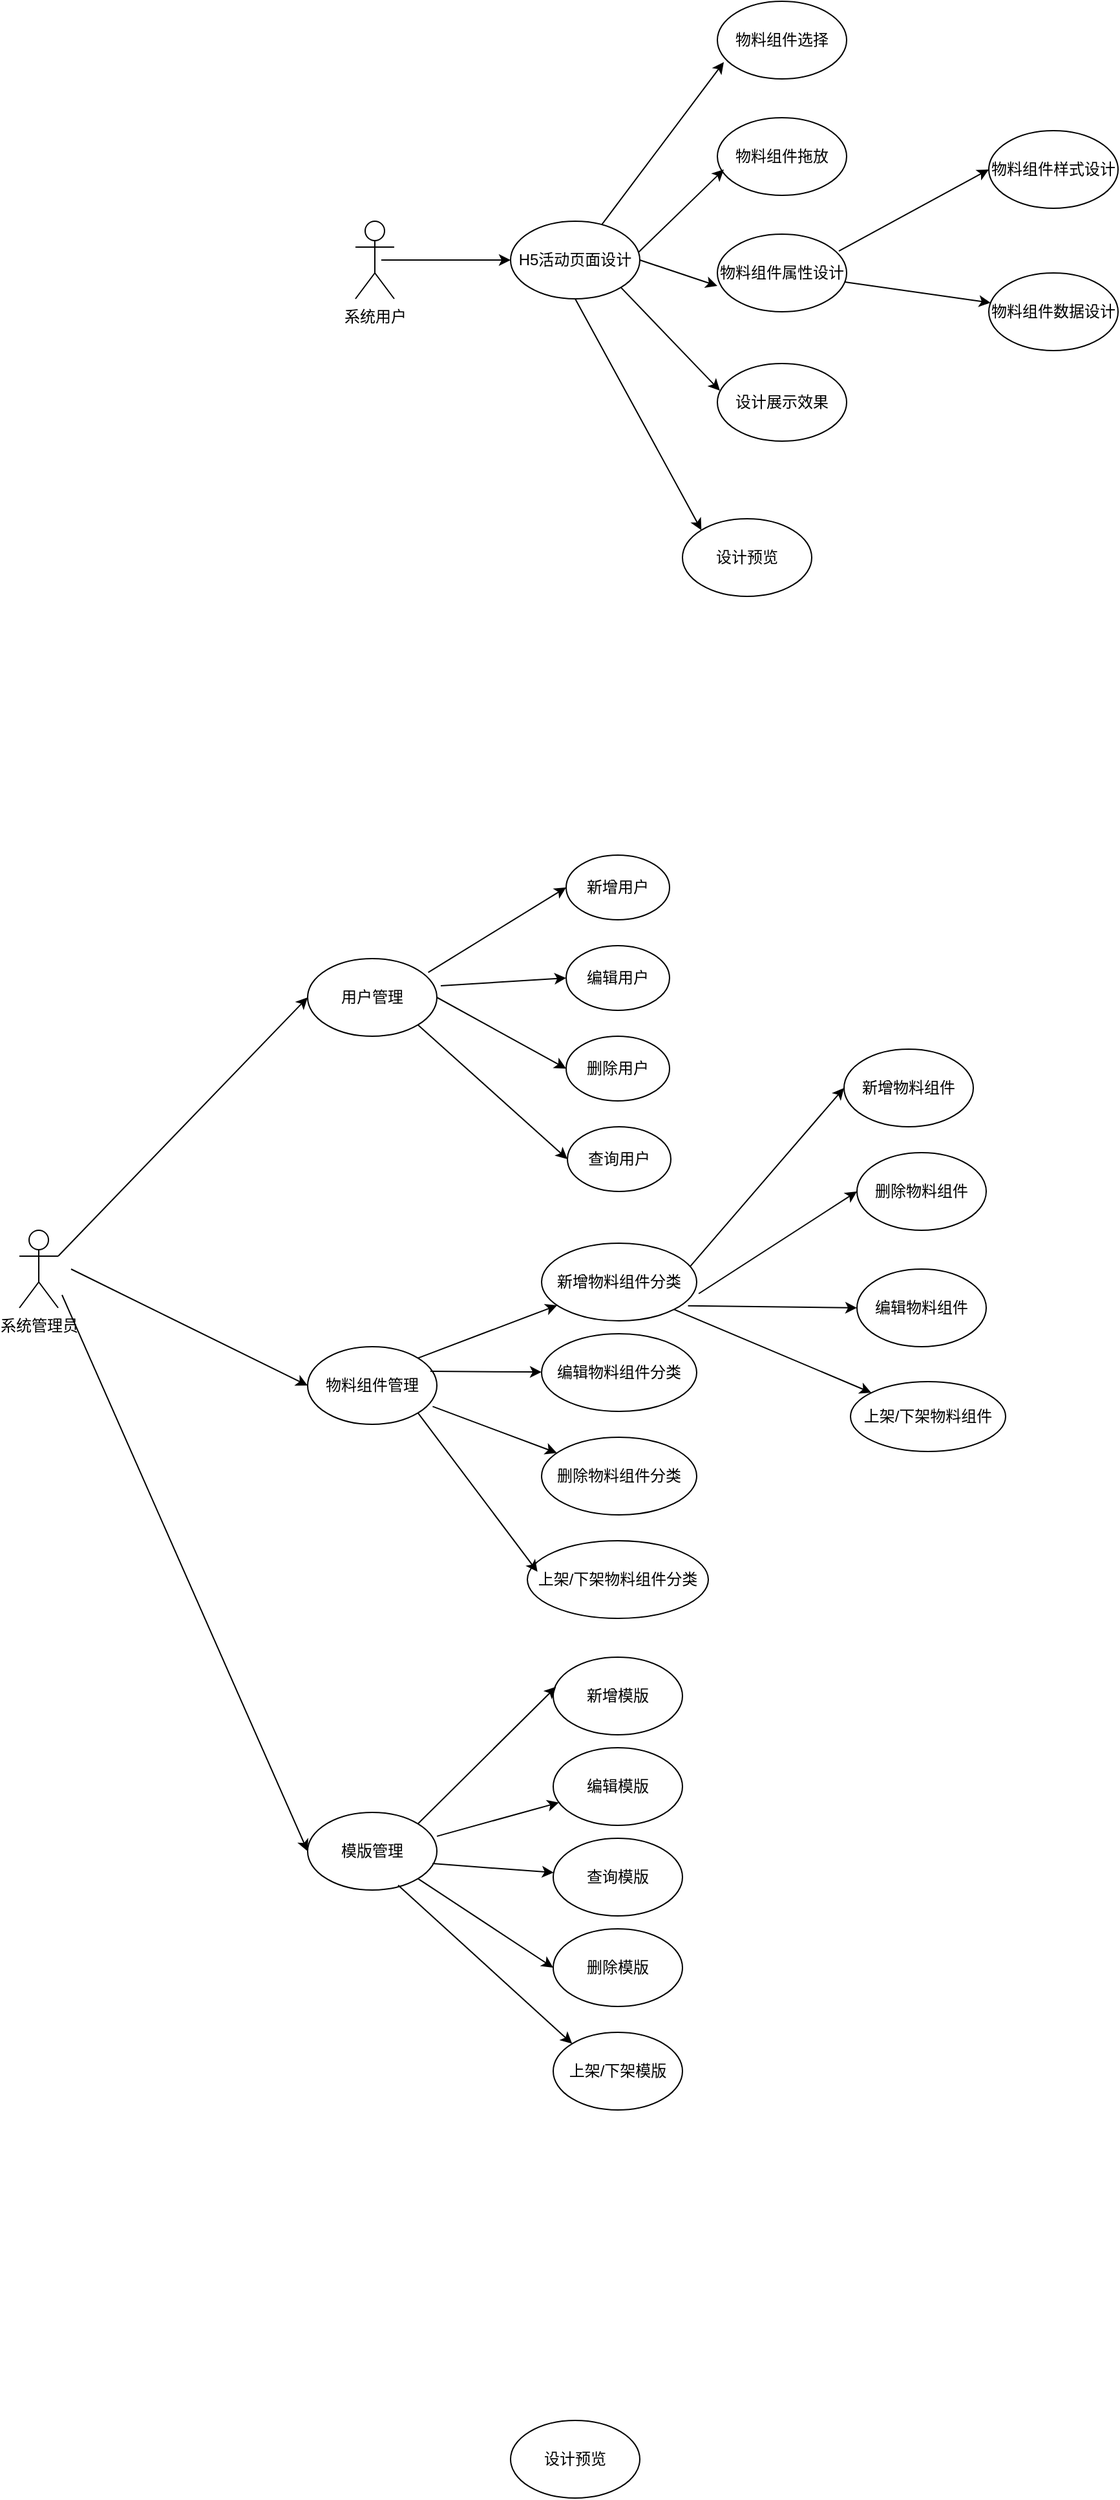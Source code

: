 <mxfile version="24.0.2" type="github">
  <diagram name="第 1 页" id="UfLxvblgIJy8vMbKWED6">
    <mxGraphModel dx="2385" dy="1515" grid="1" gridSize="10" guides="1" tooltips="1" connect="1" arrows="1" fold="1" page="1" pageScale="1" pageWidth="827" pageHeight="1169" math="0" shadow="0">
      <root>
        <mxCell id="0" />
        <mxCell id="1" parent="0" />
        <mxCell id="FUP7pOMWp7u6DeQBiji9-1" value="系统用户&lt;br&gt;" style="shape=umlActor;verticalLabelPosition=bottom;verticalAlign=top;html=1;outlineConnect=0;" vertex="1" parent="1">
          <mxGeometry x="1040" y="1140" width="30" height="60" as="geometry" />
        </mxCell>
        <mxCell id="FUP7pOMWp7u6DeQBiji9-2" value="H5活动页面设计" style="ellipse;whiteSpace=wrap;html=1;" vertex="1" parent="1">
          <mxGeometry x="1160" y="1140" width="100" height="60" as="geometry" />
        </mxCell>
        <mxCell id="FUP7pOMWp7u6DeQBiji9-3" value="" style="endArrow=classic;html=1;rounded=0;" edge="1" parent="1" target="FUP7pOMWp7u6DeQBiji9-2">
          <mxGeometry width="50" height="50" relative="1" as="geometry">
            <mxPoint x="1060" y="1170" as="sourcePoint" />
            <mxPoint x="1241" y="1090" as="targetPoint" />
          </mxGeometry>
        </mxCell>
        <mxCell id="FUP7pOMWp7u6DeQBiji9-4" value="物料组件选择" style="ellipse;whiteSpace=wrap;html=1;" vertex="1" parent="1">
          <mxGeometry x="1320" y="970" width="100" height="60" as="geometry" />
        </mxCell>
        <mxCell id="FUP7pOMWp7u6DeQBiji9-5" value="物料组件拖放" style="ellipse;whiteSpace=wrap;html=1;" vertex="1" parent="1">
          <mxGeometry x="1320" y="1060" width="100" height="60" as="geometry" />
        </mxCell>
        <mxCell id="FUP7pOMWp7u6DeQBiji9-6" value="设计展示效果" style="ellipse;whiteSpace=wrap;html=1;" vertex="1" parent="1">
          <mxGeometry x="1320" y="1250" width="100" height="60" as="geometry" />
        </mxCell>
        <mxCell id="FUP7pOMWp7u6DeQBiji9-7" value="物料组件属性设计" style="ellipse;whiteSpace=wrap;html=1;" vertex="1" parent="1">
          <mxGeometry x="1320" y="1150" width="100" height="60" as="geometry" />
        </mxCell>
        <mxCell id="FUP7pOMWp7u6DeQBiji9-8" value="设计预览" style="ellipse;whiteSpace=wrap;html=1;" vertex="1" parent="1">
          <mxGeometry x="1293" y="1370" width="100" height="60" as="geometry" />
        </mxCell>
        <mxCell id="FUP7pOMWp7u6DeQBiji9-9" value="物料组件样式设计" style="ellipse;whiteSpace=wrap;html=1;" vertex="1" parent="1">
          <mxGeometry x="1530" y="1070" width="100" height="60" as="geometry" />
        </mxCell>
        <mxCell id="FUP7pOMWp7u6DeQBiji9-10" value="物料组件数据设计" style="ellipse;whiteSpace=wrap;html=1;" vertex="1" parent="1">
          <mxGeometry x="1530" y="1180" width="100" height="60" as="geometry" />
        </mxCell>
        <mxCell id="FUP7pOMWp7u6DeQBiji9-11" value="" style="endArrow=classic;html=1;rounded=0;entryX=0.05;entryY=0.783;entryDx=0;entryDy=0;entryPerimeter=0;" edge="1" parent="1" source="FUP7pOMWp7u6DeQBiji9-2" target="FUP7pOMWp7u6DeQBiji9-4">
          <mxGeometry width="50" height="50" relative="1" as="geometry">
            <mxPoint x="1270" y="1240" as="sourcePoint" />
            <mxPoint x="1320" y="1190" as="targetPoint" />
          </mxGeometry>
        </mxCell>
        <mxCell id="FUP7pOMWp7u6DeQBiji9-12" value="" style="endArrow=classic;html=1;rounded=0;exitX=1;exitY=1;exitDx=0;exitDy=0;entryX=0.02;entryY=0.35;entryDx=0;entryDy=0;entryPerimeter=0;" edge="1" parent="1" source="FUP7pOMWp7u6DeQBiji9-2" target="FUP7pOMWp7u6DeQBiji9-6">
          <mxGeometry width="50" height="50" relative="1" as="geometry">
            <mxPoint x="1270" y="1240" as="sourcePoint" />
            <mxPoint x="1320" y="1190" as="targetPoint" />
          </mxGeometry>
        </mxCell>
        <mxCell id="FUP7pOMWp7u6DeQBiji9-13" value="" style="endArrow=classic;html=1;rounded=0;exitX=1;exitY=0.5;exitDx=0;exitDy=0;" edge="1" parent="1" source="FUP7pOMWp7u6DeQBiji9-2">
          <mxGeometry width="50" height="50" relative="1" as="geometry">
            <mxPoint x="1270" y="1240" as="sourcePoint" />
            <mxPoint x="1320" y="1190" as="targetPoint" />
          </mxGeometry>
        </mxCell>
        <mxCell id="FUP7pOMWp7u6DeQBiji9-14" value="" style="endArrow=classic;html=1;rounded=0;exitX=0.99;exitY=0.4;exitDx=0;exitDy=0;exitPerimeter=0;entryX=0.05;entryY=0.667;entryDx=0;entryDy=0;entryPerimeter=0;" edge="1" parent="1" source="FUP7pOMWp7u6DeQBiji9-2" target="FUP7pOMWp7u6DeQBiji9-5">
          <mxGeometry width="50" height="50" relative="1" as="geometry">
            <mxPoint x="1270" y="1240" as="sourcePoint" />
            <mxPoint x="1320" y="1190" as="targetPoint" />
          </mxGeometry>
        </mxCell>
        <mxCell id="FUP7pOMWp7u6DeQBiji9-15" value="" style="endArrow=classic;html=1;rounded=0;exitX=0.5;exitY=1;exitDx=0;exitDy=0;entryX=0;entryY=0;entryDx=0;entryDy=0;" edge="1" parent="1" source="FUP7pOMWp7u6DeQBiji9-2" target="FUP7pOMWp7u6DeQBiji9-8">
          <mxGeometry width="50" height="50" relative="1" as="geometry">
            <mxPoint x="1270" y="1240" as="sourcePoint" />
            <mxPoint x="1310" y="1360" as="targetPoint" />
          </mxGeometry>
        </mxCell>
        <mxCell id="FUP7pOMWp7u6DeQBiji9-16" value="" style="endArrow=classic;html=1;rounded=0;entryX=0;entryY=0.5;entryDx=0;entryDy=0;exitX=0.94;exitY=0.217;exitDx=0;exitDy=0;exitPerimeter=0;" edge="1" parent="1" source="FUP7pOMWp7u6DeQBiji9-7" target="FUP7pOMWp7u6DeQBiji9-9">
          <mxGeometry width="50" height="50" relative="1" as="geometry">
            <mxPoint x="1270" y="1240" as="sourcePoint" />
            <mxPoint x="1320" y="1190" as="targetPoint" />
          </mxGeometry>
        </mxCell>
        <mxCell id="FUP7pOMWp7u6DeQBiji9-17" value="" style="endArrow=classic;html=1;rounded=0;" edge="1" parent="1" source="FUP7pOMWp7u6DeQBiji9-7" target="FUP7pOMWp7u6DeQBiji9-10">
          <mxGeometry width="50" height="50" relative="1" as="geometry">
            <mxPoint x="1270" y="1240" as="sourcePoint" />
            <mxPoint x="1320" y="1190" as="targetPoint" />
          </mxGeometry>
        </mxCell>
        <mxCell id="FUP7pOMWp7u6DeQBiji9-33" value="系统管理员" style="shape=umlActor;verticalLabelPosition=bottom;verticalAlign=top;html=1;outlineConnect=0;" vertex="1" parent="1">
          <mxGeometry x="780" y="1920" width="30" height="60" as="geometry" />
        </mxCell>
        <mxCell id="FUP7pOMWp7u6DeQBiji9-35" value="用户管理" style="ellipse;whiteSpace=wrap;html=1;" vertex="1" parent="1">
          <mxGeometry x="1003" y="1710" width="100" height="60" as="geometry" />
        </mxCell>
        <mxCell id="FUP7pOMWp7u6DeQBiji9-36" value="物料组件管理" style="ellipse;whiteSpace=wrap;html=1;" vertex="1" parent="1">
          <mxGeometry x="1003" y="2010" width="100" height="60" as="geometry" />
        </mxCell>
        <mxCell id="FUP7pOMWp7u6DeQBiji9-37" value="模版管理" style="ellipse;whiteSpace=wrap;html=1;" vertex="1" parent="1">
          <mxGeometry x="1003" y="2370" width="100" height="60" as="geometry" />
        </mxCell>
        <mxCell id="FUP7pOMWp7u6DeQBiji9-38" value="新增用户" style="ellipse;whiteSpace=wrap;html=1;" vertex="1" parent="1">
          <mxGeometry x="1203" y="1630" width="80" height="50" as="geometry" />
        </mxCell>
        <mxCell id="FUP7pOMWp7u6DeQBiji9-39" value="编辑用户" style="ellipse;whiteSpace=wrap;html=1;" vertex="1" parent="1">
          <mxGeometry x="1203" y="1700" width="80" height="50" as="geometry" />
        </mxCell>
        <mxCell id="FUP7pOMWp7u6DeQBiji9-40" value="删除用户" style="ellipse;whiteSpace=wrap;html=1;" vertex="1" parent="1">
          <mxGeometry x="1203" y="1770" width="80" height="50" as="geometry" />
        </mxCell>
        <mxCell id="FUP7pOMWp7u6DeQBiji9-41" value="查询用户" style="ellipse;whiteSpace=wrap;html=1;" vertex="1" parent="1">
          <mxGeometry x="1204" y="1840" width="80" height="50" as="geometry" />
        </mxCell>
        <mxCell id="FUP7pOMWp7u6DeQBiji9-46" value="新增物料组件分类" style="ellipse;whiteSpace=wrap;html=1;" vertex="1" parent="1">
          <mxGeometry x="1184" y="1930" width="120" height="60" as="geometry" />
        </mxCell>
        <mxCell id="FUP7pOMWp7u6DeQBiji9-47" value="编辑物料组件分类" style="ellipse;whiteSpace=wrap;html=1;" vertex="1" parent="1">
          <mxGeometry x="1184" y="2000" width="120" height="60" as="geometry" />
        </mxCell>
        <mxCell id="FUP7pOMWp7u6DeQBiji9-48" value="删除物料组件分类" style="ellipse;whiteSpace=wrap;html=1;" vertex="1" parent="1">
          <mxGeometry x="1184" y="2080" width="120" height="60" as="geometry" />
        </mxCell>
        <mxCell id="FUP7pOMWp7u6DeQBiji9-49" value="上架/下架物料组件分类" style="ellipse;whiteSpace=wrap;html=1;" vertex="1" parent="1">
          <mxGeometry x="1173" y="2160" width="140" height="60" as="geometry" />
        </mxCell>
        <mxCell id="FUP7pOMWp7u6DeQBiji9-54" value="新增物料组件" style="ellipse;whiteSpace=wrap;html=1;" vertex="1" parent="1">
          <mxGeometry x="1418" y="1780" width="100" height="60" as="geometry" />
        </mxCell>
        <mxCell id="FUP7pOMWp7u6DeQBiji9-55" value="删除物料组件" style="ellipse;whiteSpace=wrap;html=1;" vertex="1" parent="1">
          <mxGeometry x="1428" y="1860" width="100" height="60" as="geometry" />
        </mxCell>
        <mxCell id="FUP7pOMWp7u6DeQBiji9-56" value="" style="endArrow=classic;html=1;rounded=0;exitX=0.96;exitY=0.294;exitDx=0;exitDy=0;exitPerimeter=0;entryX=0;entryY=0.5;entryDx=0;entryDy=0;" edge="1" parent="1" source="FUP7pOMWp7u6DeQBiji9-46" target="FUP7pOMWp7u6DeQBiji9-54">
          <mxGeometry width="50" height="50" relative="1" as="geometry">
            <mxPoint x="1368" y="1980" as="sourcePoint" />
            <mxPoint x="1418" y="1930" as="targetPoint" />
          </mxGeometry>
        </mxCell>
        <mxCell id="FUP7pOMWp7u6DeQBiji9-57" value="" style="endArrow=classic;html=1;rounded=0;exitX=1.013;exitY=0.65;exitDx=0;exitDy=0;entryX=0;entryY=0.5;entryDx=0;entryDy=0;exitPerimeter=0;" edge="1" parent="1" source="FUP7pOMWp7u6DeQBiji9-46" target="FUP7pOMWp7u6DeQBiji9-55">
          <mxGeometry width="50" height="50" relative="1" as="geometry">
            <mxPoint x="1368" y="1980" as="sourcePoint" />
            <mxPoint x="1418" y="1930" as="targetPoint" />
          </mxGeometry>
        </mxCell>
        <mxCell id="FUP7pOMWp7u6DeQBiji9-58" value="编辑物料组件" style="ellipse;whiteSpace=wrap;html=1;" vertex="1" parent="1">
          <mxGeometry x="1428" y="1950" width="100" height="60" as="geometry" />
        </mxCell>
        <mxCell id="FUP7pOMWp7u6DeQBiji9-59" value="上架/下架物料组件" style="ellipse;whiteSpace=wrap;html=1;" vertex="1" parent="1">
          <mxGeometry x="1423" y="2037" width="120" height="54" as="geometry" />
        </mxCell>
        <mxCell id="FUP7pOMWp7u6DeQBiji9-60" value="" style="endArrow=classic;html=1;rounded=0;exitX=0.944;exitY=0.806;exitDx=0;exitDy=0;entryX=0;entryY=0.5;entryDx=0;entryDy=0;exitPerimeter=0;" edge="1" parent="1" source="FUP7pOMWp7u6DeQBiji9-46" target="FUP7pOMWp7u6DeQBiji9-58">
          <mxGeometry width="50" height="50" relative="1" as="geometry">
            <mxPoint x="1360" y="1973" as="sourcePoint" />
            <mxPoint x="1438" y="1900" as="targetPoint" />
          </mxGeometry>
        </mxCell>
        <mxCell id="FUP7pOMWp7u6DeQBiji9-61" value="" style="endArrow=classic;html=1;rounded=0;exitX=1;exitY=1;exitDx=0;exitDy=0;" edge="1" parent="1" source="FUP7pOMWp7u6DeQBiji9-46" target="FUP7pOMWp7u6DeQBiji9-59">
          <mxGeometry width="50" height="50" relative="1" as="geometry">
            <mxPoint x="1088" y="2020" as="sourcePoint" />
            <mxPoint x="1138" y="1970" as="targetPoint" />
          </mxGeometry>
        </mxCell>
        <mxCell id="FUP7pOMWp7u6DeQBiji9-73" value="新增模版" style="ellipse;whiteSpace=wrap;html=1;" vertex="1" parent="1">
          <mxGeometry x="1193" y="2250" width="100" height="60" as="geometry" />
        </mxCell>
        <mxCell id="FUP7pOMWp7u6DeQBiji9-74" value="编辑模版" style="ellipse;whiteSpace=wrap;html=1;" vertex="1" parent="1">
          <mxGeometry x="1193" y="2320" width="100" height="60" as="geometry" />
        </mxCell>
        <mxCell id="FUP7pOMWp7u6DeQBiji9-75" value="上架/下架模版" style="ellipse;whiteSpace=wrap;html=1;" vertex="1" parent="1">
          <mxGeometry x="1193" y="2540" width="100" height="60" as="geometry" />
        </mxCell>
        <mxCell id="FUP7pOMWp7u6DeQBiji9-77" value="查询模版" style="ellipse;whiteSpace=wrap;html=1;" vertex="1" parent="1">
          <mxGeometry x="1193" y="2390" width="100" height="60" as="geometry" />
        </mxCell>
        <mxCell id="FUP7pOMWp7u6DeQBiji9-78" value="删除模版" style="ellipse;whiteSpace=wrap;html=1;" vertex="1" parent="1">
          <mxGeometry x="1193" y="2460" width="100" height="60" as="geometry" />
        </mxCell>
        <mxCell id="FUP7pOMWp7u6DeQBiji9-81" value="" style="endArrow=classic;html=1;rounded=0;exitX=1;exitY=0.333;exitDx=0;exitDy=0;exitPerimeter=0;entryX=0;entryY=0.5;entryDx=0;entryDy=0;" edge="1" parent="1" source="FUP7pOMWp7u6DeQBiji9-33" target="FUP7pOMWp7u6DeQBiji9-35">
          <mxGeometry width="50" height="50" relative="1" as="geometry">
            <mxPoint x="1353" y="1730" as="sourcePoint" />
            <mxPoint x="1403" y="1680" as="targetPoint" />
          </mxGeometry>
        </mxCell>
        <mxCell id="FUP7pOMWp7u6DeQBiji9-82" value="" style="endArrow=classic;html=1;rounded=0;exitX=1;exitY=0.333;exitDx=0;exitDy=0;exitPerimeter=0;entryX=0;entryY=0.5;entryDx=0;entryDy=0;" edge="1" parent="1" target="FUP7pOMWp7u6DeQBiji9-36">
          <mxGeometry width="50" height="50" relative="1" as="geometry">
            <mxPoint x="820" y="1950" as="sourcePoint" />
            <mxPoint x="1013" y="1750" as="targetPoint" />
          </mxGeometry>
        </mxCell>
        <mxCell id="FUP7pOMWp7u6DeQBiji9-83" value="" style="endArrow=classic;html=1;rounded=0;entryX=0;entryY=0.5;entryDx=0;entryDy=0;" edge="1" parent="1" target="FUP7pOMWp7u6DeQBiji9-37">
          <mxGeometry width="50" height="50" relative="1" as="geometry">
            <mxPoint x="813" y="1970" as="sourcePoint" />
            <mxPoint x="1023" y="1760" as="targetPoint" />
          </mxGeometry>
        </mxCell>
        <mxCell id="FUP7pOMWp7u6DeQBiji9-84" value="" style="endArrow=classic;html=1;rounded=0;exitX=0.933;exitY=0.178;exitDx=0;exitDy=0;exitPerimeter=0;entryX=0;entryY=0.5;entryDx=0;entryDy=0;" edge="1" parent="1" source="FUP7pOMWp7u6DeQBiji9-35" target="FUP7pOMWp7u6DeQBiji9-38">
          <mxGeometry width="50" height="50" relative="1" as="geometry">
            <mxPoint x="1133" y="1860" as="sourcePoint" />
            <mxPoint x="1183" y="1810" as="targetPoint" />
          </mxGeometry>
        </mxCell>
        <mxCell id="FUP7pOMWp7u6DeQBiji9-86" value="" style="endArrow=classic;html=1;rounded=0;exitX=0.933;exitY=0.178;exitDx=0;exitDy=0;exitPerimeter=0;entryX=0;entryY=0.5;entryDx=0;entryDy=0;" edge="1" parent="1" target="FUP7pOMWp7u6DeQBiji9-39">
          <mxGeometry width="50" height="50" relative="1" as="geometry">
            <mxPoint x="1106" y="1731" as="sourcePoint" />
            <mxPoint x="1213" y="1665" as="targetPoint" />
          </mxGeometry>
        </mxCell>
        <mxCell id="FUP7pOMWp7u6DeQBiji9-87" value="" style="endArrow=classic;html=1;rounded=0;exitX=1;exitY=0.5;exitDx=0;exitDy=0;entryX=0;entryY=0.5;entryDx=0;entryDy=0;" edge="1" parent="1" source="FUP7pOMWp7u6DeQBiji9-35" target="FUP7pOMWp7u6DeQBiji9-40">
          <mxGeometry width="50" height="50" relative="1" as="geometry">
            <mxPoint x="1116" y="1741" as="sourcePoint" />
            <mxPoint x="1223" y="1675" as="targetPoint" />
          </mxGeometry>
        </mxCell>
        <mxCell id="FUP7pOMWp7u6DeQBiji9-88" value="" style="endArrow=classic;html=1;rounded=0;exitX=1;exitY=1;exitDx=0;exitDy=0;entryX=0;entryY=0.5;entryDx=0;entryDy=0;" edge="1" parent="1" source="FUP7pOMWp7u6DeQBiji9-35" target="FUP7pOMWp7u6DeQBiji9-41">
          <mxGeometry width="50" height="50" relative="1" as="geometry">
            <mxPoint x="1126" y="1751" as="sourcePoint" />
            <mxPoint x="1233" y="1685" as="targetPoint" />
          </mxGeometry>
        </mxCell>
        <mxCell id="FUP7pOMWp7u6DeQBiji9-89" value="" style="endArrow=classic;html=1;rounded=0;exitX=1;exitY=0;exitDx=0;exitDy=0;" edge="1" parent="1" source="FUP7pOMWp7u6DeQBiji9-36" target="FUP7pOMWp7u6DeQBiji9-46">
          <mxGeometry width="50" height="50" relative="1" as="geometry">
            <mxPoint x="1136" y="1761" as="sourcePoint" />
            <mxPoint x="1243" y="1695" as="targetPoint" />
          </mxGeometry>
        </mxCell>
        <mxCell id="FUP7pOMWp7u6DeQBiji9-90" value="" style="endArrow=classic;html=1;rounded=0;exitX=1;exitY=0;exitDx=0;exitDy=0;" edge="1" parent="1" target="FUP7pOMWp7u6DeQBiji9-47">
          <mxGeometry width="50" height="50" relative="1" as="geometry">
            <mxPoint x="1098" y="2029" as="sourcePoint" />
            <mxPoint x="1206" y="1988" as="targetPoint" />
          </mxGeometry>
        </mxCell>
        <mxCell id="FUP7pOMWp7u6DeQBiji9-91" value="" style="endArrow=classic;html=1;rounded=0;exitX=0.967;exitY=0.77;exitDx=0;exitDy=0;exitPerimeter=0;" edge="1" parent="1" source="FUP7pOMWp7u6DeQBiji9-36" target="FUP7pOMWp7u6DeQBiji9-48">
          <mxGeometry width="50" height="50" relative="1" as="geometry">
            <mxPoint x="1108" y="2039" as="sourcePoint" />
            <mxPoint x="1216" y="1998" as="targetPoint" />
          </mxGeometry>
        </mxCell>
        <mxCell id="FUP7pOMWp7u6DeQBiji9-92" value="" style="endArrow=classic;html=1;rounded=0;exitX=1;exitY=1;exitDx=0;exitDy=0;entryX=0.056;entryY=0.4;entryDx=0;entryDy=0;entryPerimeter=0;" edge="1" parent="1" source="FUP7pOMWp7u6DeQBiji9-36" target="FUP7pOMWp7u6DeQBiji9-49">
          <mxGeometry width="50" height="50" relative="1" as="geometry">
            <mxPoint x="1118" y="2049" as="sourcePoint" />
            <mxPoint x="1226" y="2008" as="targetPoint" />
          </mxGeometry>
        </mxCell>
        <mxCell id="FUP7pOMWp7u6DeQBiji9-93" value="" style="endArrow=classic;html=1;rounded=0;exitX=1;exitY=0;exitDx=0;exitDy=0;entryX=0.022;entryY=0.381;entryDx=0;entryDy=0;entryPerimeter=0;" edge="1" parent="1" source="FUP7pOMWp7u6DeQBiji9-37" target="FUP7pOMWp7u6DeQBiji9-73">
          <mxGeometry width="50" height="50" relative="1" as="geometry">
            <mxPoint x="1097" y="2320" as="sourcePoint" />
            <mxPoint x="1193" y="2356" as="targetPoint" />
          </mxGeometry>
        </mxCell>
        <mxCell id="FUP7pOMWp7u6DeQBiji9-94" value="" style="endArrow=classic;html=1;rounded=0;exitX=1;exitY=0.307;exitDx=0;exitDy=0;exitPerimeter=0;" edge="1" parent="1" source="FUP7pOMWp7u6DeQBiji9-37" target="FUP7pOMWp7u6DeQBiji9-74">
          <mxGeometry width="50" height="50" relative="1" as="geometry">
            <mxPoint x="1120" y="2240" as="sourcePoint" />
            <mxPoint x="1216" y="2276" as="targetPoint" />
          </mxGeometry>
        </mxCell>
        <mxCell id="FUP7pOMWp7u6DeQBiji9-95" value="" style="endArrow=classic;html=1;rounded=0;exitX=0.967;exitY=0.659;exitDx=0;exitDy=0;exitPerimeter=0;" edge="1" parent="1" source="FUP7pOMWp7u6DeQBiji9-37" target="FUP7pOMWp7u6DeQBiji9-77">
          <mxGeometry width="50" height="50" relative="1" as="geometry">
            <mxPoint x="1113" y="2398" as="sourcePoint" />
            <mxPoint x="1207" y="2372" as="targetPoint" />
          </mxGeometry>
        </mxCell>
        <mxCell id="FUP7pOMWp7u6DeQBiji9-96" value="" style="endArrow=classic;html=1;rounded=0;exitX=1;exitY=1;exitDx=0;exitDy=0;entryX=0;entryY=0.5;entryDx=0;entryDy=0;" edge="1" parent="1" source="FUP7pOMWp7u6DeQBiji9-37" target="FUP7pOMWp7u6DeQBiji9-78">
          <mxGeometry width="50" height="50" relative="1" as="geometry">
            <mxPoint x="1110" y="2420" as="sourcePoint" />
            <mxPoint x="1203" y="2427" as="targetPoint" />
          </mxGeometry>
        </mxCell>
        <mxCell id="FUP7pOMWp7u6DeQBiji9-97" value="" style="endArrow=classic;html=1;rounded=0;exitX=0.7;exitY=0.937;exitDx=0;exitDy=0;exitPerimeter=0;entryX=0;entryY=0;entryDx=0;entryDy=0;" edge="1" parent="1" source="FUP7pOMWp7u6DeQBiji9-37" target="FUP7pOMWp7u6DeQBiji9-75">
          <mxGeometry width="50" height="50" relative="1" as="geometry">
            <mxPoint x="1120" y="2430" as="sourcePoint" />
            <mxPoint x="1213" y="2437" as="targetPoint" />
          </mxGeometry>
        </mxCell>
        <mxCell id="FUP7pOMWp7u6DeQBiji9-98" value="设计预览" style="ellipse;whiteSpace=wrap;html=1;" vertex="1" parent="1">
          <mxGeometry x="1160" y="2840" width="100" height="60" as="geometry" />
        </mxCell>
      </root>
    </mxGraphModel>
  </diagram>
</mxfile>
